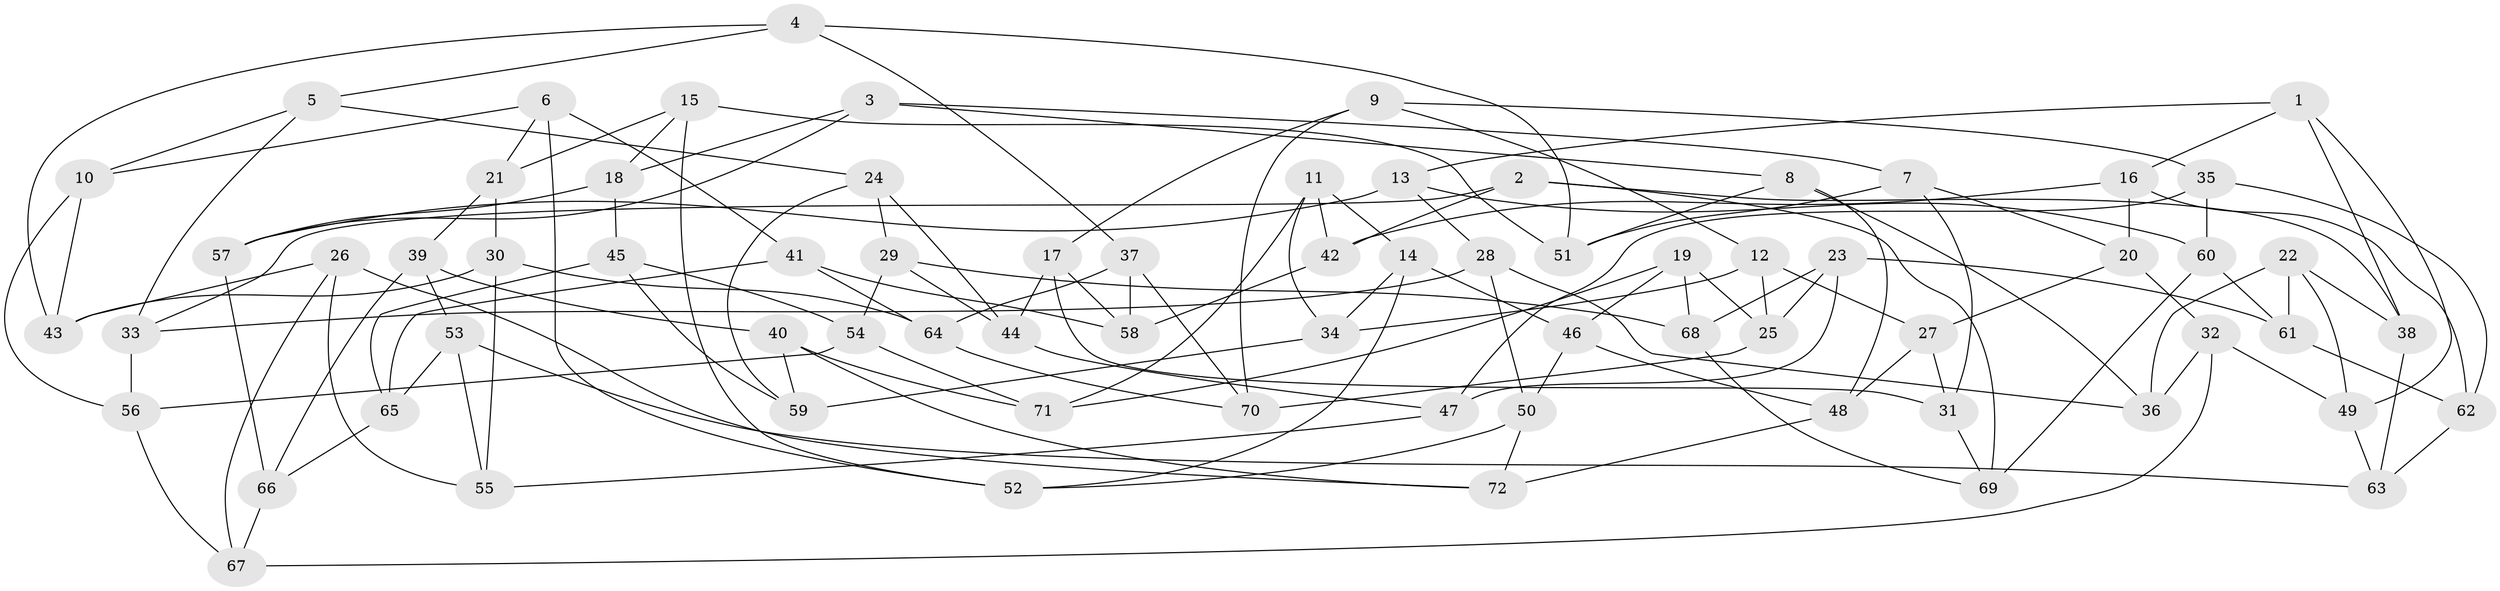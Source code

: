 // Generated by graph-tools (version 1.1) at 2025/38/03/09/25 02:38:07]
// undirected, 72 vertices, 144 edges
graph export_dot {
graph [start="1"]
  node [color=gray90,style=filled];
  1;
  2;
  3;
  4;
  5;
  6;
  7;
  8;
  9;
  10;
  11;
  12;
  13;
  14;
  15;
  16;
  17;
  18;
  19;
  20;
  21;
  22;
  23;
  24;
  25;
  26;
  27;
  28;
  29;
  30;
  31;
  32;
  33;
  34;
  35;
  36;
  37;
  38;
  39;
  40;
  41;
  42;
  43;
  44;
  45;
  46;
  47;
  48;
  49;
  50;
  51;
  52;
  53;
  54;
  55;
  56;
  57;
  58;
  59;
  60;
  61;
  62;
  63;
  64;
  65;
  66;
  67;
  68;
  69;
  70;
  71;
  72;
  1 -- 13;
  1 -- 49;
  1 -- 16;
  1 -- 38;
  2 -- 69;
  2 -- 38;
  2 -- 42;
  2 -- 33;
  3 -- 8;
  3 -- 7;
  3 -- 18;
  3 -- 57;
  4 -- 37;
  4 -- 51;
  4 -- 5;
  4 -- 43;
  5 -- 33;
  5 -- 10;
  5 -- 24;
  6 -- 21;
  6 -- 52;
  6 -- 41;
  6 -- 10;
  7 -- 51;
  7 -- 31;
  7 -- 20;
  8 -- 48;
  8 -- 36;
  8 -- 51;
  9 -- 35;
  9 -- 17;
  9 -- 70;
  9 -- 12;
  10 -- 43;
  10 -- 56;
  11 -- 42;
  11 -- 71;
  11 -- 14;
  11 -- 34;
  12 -- 34;
  12 -- 25;
  12 -- 27;
  13 -- 28;
  13 -- 60;
  13 -- 57;
  14 -- 34;
  14 -- 52;
  14 -- 46;
  15 -- 51;
  15 -- 52;
  15 -- 21;
  15 -- 18;
  16 -- 42;
  16 -- 20;
  16 -- 62;
  17 -- 58;
  17 -- 31;
  17 -- 44;
  18 -- 57;
  18 -- 45;
  19 -- 71;
  19 -- 46;
  19 -- 25;
  19 -- 68;
  20 -- 32;
  20 -- 27;
  21 -- 30;
  21 -- 39;
  22 -- 38;
  22 -- 49;
  22 -- 36;
  22 -- 61;
  23 -- 61;
  23 -- 68;
  23 -- 25;
  23 -- 47;
  24 -- 59;
  24 -- 44;
  24 -- 29;
  25 -- 70;
  26 -- 72;
  26 -- 55;
  26 -- 67;
  26 -- 43;
  27 -- 48;
  27 -- 31;
  28 -- 33;
  28 -- 36;
  28 -- 50;
  29 -- 68;
  29 -- 44;
  29 -- 54;
  30 -- 64;
  30 -- 55;
  30 -- 43;
  31 -- 69;
  32 -- 49;
  32 -- 36;
  32 -- 67;
  33 -- 56;
  34 -- 59;
  35 -- 47;
  35 -- 62;
  35 -- 60;
  37 -- 58;
  37 -- 64;
  37 -- 70;
  38 -- 63;
  39 -- 53;
  39 -- 40;
  39 -- 66;
  40 -- 71;
  40 -- 59;
  40 -- 72;
  41 -- 65;
  41 -- 64;
  41 -- 58;
  42 -- 58;
  44 -- 47;
  45 -- 59;
  45 -- 65;
  45 -- 54;
  46 -- 50;
  46 -- 48;
  47 -- 55;
  48 -- 72;
  49 -- 63;
  50 -- 52;
  50 -- 72;
  53 -- 63;
  53 -- 65;
  53 -- 55;
  54 -- 56;
  54 -- 71;
  56 -- 67;
  57 -- 66;
  60 -- 61;
  60 -- 69;
  61 -- 62;
  62 -- 63;
  64 -- 70;
  65 -- 66;
  66 -- 67;
  68 -- 69;
}
